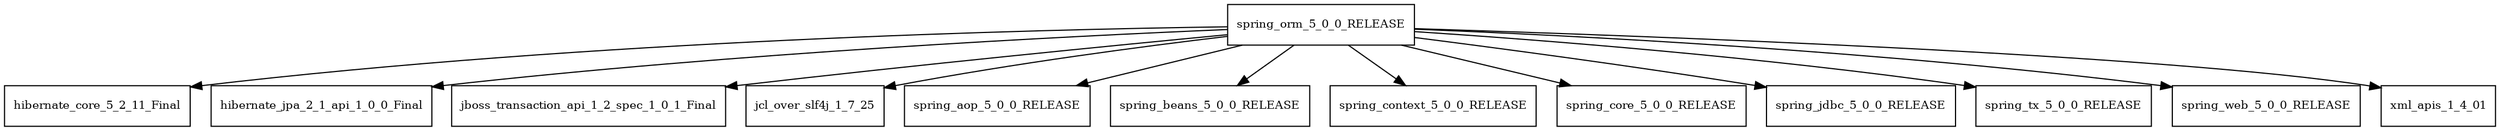 digraph spring_orm_5_0_0_RELEASE_dependencies {
  node [shape = box, fontsize=10.0];
  spring_orm_5_0_0_RELEASE -> hibernate_core_5_2_11_Final;
  spring_orm_5_0_0_RELEASE -> hibernate_jpa_2_1_api_1_0_0_Final;
  spring_orm_5_0_0_RELEASE -> jboss_transaction_api_1_2_spec_1_0_1_Final;
  spring_orm_5_0_0_RELEASE -> jcl_over_slf4j_1_7_25;
  spring_orm_5_0_0_RELEASE -> spring_aop_5_0_0_RELEASE;
  spring_orm_5_0_0_RELEASE -> spring_beans_5_0_0_RELEASE;
  spring_orm_5_0_0_RELEASE -> spring_context_5_0_0_RELEASE;
  spring_orm_5_0_0_RELEASE -> spring_core_5_0_0_RELEASE;
  spring_orm_5_0_0_RELEASE -> spring_jdbc_5_0_0_RELEASE;
  spring_orm_5_0_0_RELEASE -> spring_tx_5_0_0_RELEASE;
  spring_orm_5_0_0_RELEASE -> spring_web_5_0_0_RELEASE;
  spring_orm_5_0_0_RELEASE -> xml_apis_1_4_01;
}
